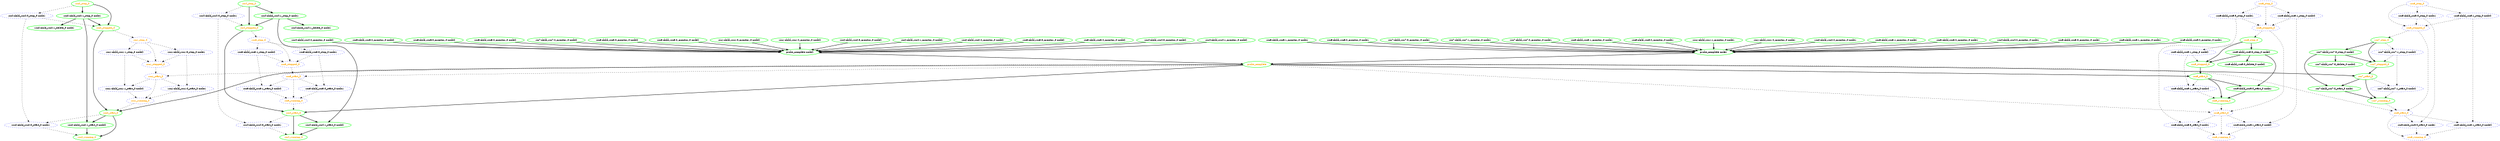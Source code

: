 digraph "g" {
	size = "30,30"
"probe_complete" [ style=bold color="green" fontcolor="orange" ]
"probe_complete node1" [ style=bold color="green" fontcolor="black" ]
"rsc1:child_rsc1:1_monitor_0 node1" [ style=bold color="green" fontcolor="black" ]
"rsc1:child_rsc1:2_monitor_0 node1" [ style=bold color="green" fontcolor="black" ]
"rsc2:child_rsc2:2_monitor_0 node1" [ style=bold color="green" fontcolor="black" ]
"rsc3:child_rsc3:1_monitor_0 node1" [ style=bold color="green" fontcolor="black" ]
"rsc3:child_rsc3:2_monitor_0 node1" [ style=bold color="green" fontcolor="black" ]
"rsc4:child_rsc4:2_monitor_0 node1" [ style=bold color="green" fontcolor="black" ]
"rsc5:child_rsc5:0_monitor_0 node1" [ style=bold color="green" fontcolor="black" ]
"rsc5:child_rsc5:1_monitor_0 node1" [ style=bold color="green" fontcolor="black" ]
"rsc5:child_rsc5:2_monitor_0 node1" [ style=bold color="green" fontcolor="black" ]
"rsc6:child_rsc6:1_monitor_0 node1" [ style=bold color="green" fontcolor="black" ]
"rsc6:child_rsc6:2_monitor_0 node1" [ style=bold color="green" fontcolor="black" ]
"rsc7:child_rsc7:0_monitor_0 node1" [ style=bold color="green" fontcolor="black" ]
"rsc7:child_rsc7:1_monitor_0 node1" [ style=bold color="green" fontcolor="black" ]
"rsc7:child_rsc7:2_monitor_0 node1" [ style=bold color="green" fontcolor="black" ]
"rsc8:child_rsc8:1_monitor_0 node1" [ style=bold color="green" fontcolor="black" ]
"rsc8:child_rsc8:2_monitor_0 node1" [ style=bold color="green" fontcolor="black" ]
"probe_complete node2" [ style=bold color="green" fontcolor="black" ]
"rsc1:child_rsc1:0_monitor_0 node2" [ style=bold color="green" fontcolor="black" ]
"rsc1:child_rsc1:2_monitor_0 node2" [ style=bold color="green" fontcolor="black" ]
"rsc2:child_rsc2:0_monitor_0 node2" [ style=bold color="green" fontcolor="black" ]
"rsc2:child_rsc2:1_monitor_0 node2" [ style=bold color="green" fontcolor="black" ]
"rsc2:child_rsc2:2_monitor_0 node2" [ style=bold color="green" fontcolor="black" ]
"rsc3:child_rsc3:0_monitor_0 node2" [ style=bold color="green" fontcolor="black" ]
"rsc3:child_rsc3:2_monitor_0 node2" [ style=bold color="green" fontcolor="black" ]
"rsc4:child_rsc4:0_monitor_0 node2" [ style=bold color="green" fontcolor="black" ]
"rsc4:child_rsc4:1_monitor_0 node2" [ style=bold color="green" fontcolor="black" ]
"rsc4:child_rsc4:2_monitor_0 node2" [ style=bold color="green" fontcolor="black" ]
"rsc5:child_rsc5:2_monitor_0 node2" [ style=bold color="green" fontcolor="black" ]
"rsc6:child_rsc6:0_monitor_0 node2" [ style=bold color="green" fontcolor="black" ]
"rsc6:child_rsc6:2_monitor_0 node2" [ style=bold color="green" fontcolor="black" ]
"rsc7:child_rsc7:2_monitor_0 node2" [ style=bold color="green" fontcolor="black" ]
"rsc8:child_rsc8:0_monitor_0 node2" [ style=bold color="green" fontcolor="black" ]
"rsc8:child_rsc8:2_monitor_0 node2" [ style=bold color="green" fontcolor="black" ]
"rsc1:child_rsc1:0_stop_0 node1" [ style="dashed" color="blue" fontcolor="black" ]
"rsc1:child_rsc1:0_start_0 node1" [ style="dashed" color="blue" fontcolor="black" ]
"rsc1:child_rsc1:1_stop_0 node2" [ style="dashed" color="blue" fontcolor="black" ]
"rsc1:child_rsc1:1_start_0 node2" [ style="dashed" color="blue" fontcolor="black" ]
"rsc1_start_0" [ style="dashed" color="blue" fontcolor="orange" ]
"rsc1_running_0" [ style="dashed" color="blue" fontcolor="orange" ]
"rsc1_stop_0" [ style="dashed" color="blue" fontcolor="orange" ]
"rsc1_stopped_0" [ style="dashed" color="blue" fontcolor="orange" ]
"rsc2:child_rsc2:0_stop_0 node1" [ style="dashed" color="blue" fontcolor="black" ]
"rsc2:child_rsc2:0_start_0 node1" [ style="dashed" color="blue" fontcolor="black" ]
"rsc2:child_rsc2:1_stop_0 node1" [ style=bold color="green" fontcolor="black" ]
"rsc2:child_rsc2:1_start_0 node2" [ style=bold color="green" fontcolor="black" ]
"rsc2:child_rsc2:1_delete_0 node1" [ style=bold color="green" fontcolor="black" ]
"rsc2_start_0" [ style=bold color="green" fontcolor="orange" ]
"rsc2_running_0" [ style=bold color="green" fontcolor="orange" ]
"rsc2_stop_0" [ style=bold color="green" fontcolor="orange" ]
"rsc2_stopped_0" [ style=bold color="green" fontcolor="orange" ]
"rsc3:child_rsc3:0_stop_0 node1" [ style="dashed" color="blue" fontcolor="black" ]
"rsc3:child_rsc3:0_start_0 node1" [ style="dashed" color="blue" fontcolor="black" ]
"rsc3:child_rsc3:1_stop_0 node2" [ style="dashed" color="blue" fontcolor="black" ]
"rsc3:child_rsc3:1_start_0 node2" [ style="dashed" color="blue" fontcolor="black" ]
"rsc3_start_0" [ style="dashed" color="blue" fontcolor="orange" ]
"rsc3_running_0" [ style="dashed" color="blue" fontcolor="orange" ]
"rsc3_stop_0" [ style="dashed" color="blue" fontcolor="orange" ]
"rsc3_stopped_0" [ style="dashed" color="blue" fontcolor="orange" ]
"rsc4:child_rsc4:0_stop_0 node1" [ style="dashed" color="blue" fontcolor="black" ]
"rsc4:child_rsc4:0_start_0 node1" [ style="dashed" color="blue" fontcolor="black" ]
"rsc4:child_rsc4:1_stop_0 node1" [ style=bold color="green" fontcolor="black" ]
"rsc4:child_rsc4:1_start_0 node2" [ style=bold color="green" fontcolor="black" ]
"rsc4:child_rsc4:1_delete_0 node1" [ style=bold color="green" fontcolor="black" ]
"rsc4_start_0" [ style=bold color="green" fontcolor="orange" ]
"rsc4_running_0" [ style=bold color="green" fontcolor="orange" ]
"rsc4_stop_0" [ style=bold color="green" fontcolor="orange" ]
"rsc4_stopped_0" [ style=bold color="green" fontcolor="orange" ]
"rsc5:child_rsc5:0_stop_0 node2" [ style=bold color="green" fontcolor="black" ]
"rsc5:child_rsc5:0_start_0 node1" [ style=bold color="green" fontcolor="black" ]
"rsc5:child_rsc5:0_delete_0 node2" [ style=bold color="green" fontcolor="black" ]
"rsc5:child_rsc5:1_stop_0 node2" [ style="dashed" color="blue" fontcolor="black" ]
"rsc5:child_rsc5:1_start_0 node2" [ style="dashed" color="blue" fontcolor="black" ]
"rsc5_start_0" [ style=bold color="green" fontcolor="orange" ]
"rsc5_running_0" [ style=bold color="green" fontcolor="orange" ]
"rsc5_stop_0" [ style=bold color="green" fontcolor="orange" ]
"rsc5_stopped_0" [ style=bold color="green" fontcolor="orange" ]
"rsc6:child_rsc6:0_stop_0 node1" [ style="dashed" color="blue" fontcolor="black" ]
"rsc6:child_rsc6:0_start_0 node1" [ style="dashed" color="blue" fontcolor="black" ]
"rsc6:child_rsc6:1_stop_0 node2" [ style="dashed" color="blue" fontcolor="black" ]
"rsc6:child_rsc6:1_start_0 node2" [ style="dashed" color="blue" fontcolor="black" ]
"rsc6_start_0" [ style="dashed" color="blue" fontcolor="orange" ]
"rsc6_running_0" [ style="dashed" color="blue" fontcolor="orange" ]
"rsc6_stop_0" [ style="dashed" color="blue" fontcolor="orange" ]
"rsc6_stopped_0" [ style="dashed" color="blue" fontcolor="orange" ]
"rsc7:child_rsc7:0_stop_0 node2" [ style=bold color="green" fontcolor="black" ]
"rsc7:child_rsc7:0_start_0 node1" [ style=bold color="green" fontcolor="black" ]
"rsc7:child_rsc7:0_delete_0 node2" [ style=bold color="green" fontcolor="black" ]
"rsc7:child_rsc7:1_stop_0 node2" [ style="dashed" color="blue" fontcolor="black" ]
"rsc7:child_rsc7:1_start_0 node2" [ style="dashed" color="blue" fontcolor="black" ]
"rsc7_start_0" [ style=bold color="green" fontcolor="orange" ]
"rsc7_running_0" [ style=bold color="green" fontcolor="orange" ]
"rsc7_stop_0" [ style=bold color="green" fontcolor="orange" ]
"rsc7_stopped_0" [ style=bold color="green" fontcolor="orange" ]
"rsc8:child_rsc8:0_stop_0 node1" [ style="dashed" color="blue" fontcolor="black" ]
"rsc8:child_rsc8:0_start_0 node1" [ style="dashed" color="blue" fontcolor="black" ]
"rsc8:child_rsc8:1_stop_0 node2" [ style="dashed" color="blue" fontcolor="black" ]
"rsc8:child_rsc8:1_start_0 node2" [ style="dashed" color="blue" fontcolor="black" ]
"rsc8_start_0" [ style="dashed" color="blue" fontcolor="orange" ]
"rsc8_running_0" [ style="dashed" color="blue" fontcolor="orange" ]
"rsc8_stop_0" [ style="dashed" color="blue" fontcolor="orange" ]
"rsc8_stopped_0" [ style="dashed" color="blue" fontcolor="orange" ]
"probe_complete node1" -> "probe_complete" [ style = bold]
"probe_complete node2" -> "probe_complete" [ style = bold]
"rsc1:child_rsc1:1_monitor_0 node1" -> "probe_complete node1" [ style = bold]
"rsc1:child_rsc1:2_monitor_0 node1" -> "probe_complete node1" [ style = bold]
"rsc2:child_rsc2:2_monitor_0 node1" -> "probe_complete node1" [ style = bold]
"rsc3:child_rsc3:1_monitor_0 node1" -> "probe_complete node1" [ style = bold]
"rsc3:child_rsc3:2_monitor_0 node1" -> "probe_complete node1" [ style = bold]
"rsc4:child_rsc4:2_monitor_0 node1" -> "probe_complete node1" [ style = bold]
"rsc5:child_rsc5:0_monitor_0 node1" -> "probe_complete node1" [ style = bold]
"rsc5:child_rsc5:1_monitor_0 node1" -> "probe_complete node1" [ style = bold]
"rsc5:child_rsc5:2_monitor_0 node1" -> "probe_complete node1" [ style = bold]
"rsc6:child_rsc6:1_monitor_0 node1" -> "probe_complete node1" [ style = bold]
"rsc6:child_rsc6:2_monitor_0 node1" -> "probe_complete node1" [ style = bold]
"rsc7:child_rsc7:0_monitor_0 node1" -> "probe_complete node1" [ style = bold]
"rsc7:child_rsc7:1_monitor_0 node1" -> "probe_complete node1" [ style = bold]
"rsc7:child_rsc7:2_monitor_0 node1" -> "probe_complete node1" [ style = bold]
"rsc8:child_rsc8:1_monitor_0 node1" -> "probe_complete node1" [ style = bold]
"rsc8:child_rsc8:2_monitor_0 node1" -> "probe_complete node1" [ style = bold]
"rsc1:child_rsc1:0_monitor_0 node2" -> "probe_complete node2" [ style = bold]
"rsc1:child_rsc1:2_monitor_0 node2" -> "probe_complete node2" [ style = bold]
"rsc2:child_rsc2:0_monitor_0 node2" -> "probe_complete node2" [ style = bold]
"rsc2:child_rsc2:1_monitor_0 node2" -> "probe_complete node2" [ style = bold]
"rsc2:child_rsc2:2_monitor_0 node2" -> "probe_complete node2" [ style = bold]
"rsc3:child_rsc3:0_monitor_0 node2" -> "probe_complete node2" [ style = bold]
"rsc3:child_rsc3:2_monitor_0 node2" -> "probe_complete node2" [ style = bold]
"rsc4:child_rsc4:0_monitor_0 node2" -> "probe_complete node2" [ style = bold]
"rsc4:child_rsc4:1_monitor_0 node2" -> "probe_complete node2" [ style = bold]
"rsc4:child_rsc4:2_monitor_0 node2" -> "probe_complete node2" [ style = bold]
"rsc5:child_rsc5:2_monitor_0 node2" -> "probe_complete node2" [ style = bold]
"rsc6:child_rsc6:0_monitor_0 node2" -> "probe_complete node2" [ style = bold]
"rsc6:child_rsc6:2_monitor_0 node2" -> "probe_complete node2" [ style = bold]
"rsc7:child_rsc7:2_monitor_0 node2" -> "probe_complete node2" [ style = bold]
"rsc8:child_rsc8:0_monitor_0 node2" -> "probe_complete node2" [ style = bold]
"rsc8:child_rsc8:2_monitor_0 node2" -> "probe_complete node2" [ style = bold]
"rsc1_stop_0" -> "rsc1:child_rsc1:0_stop_0 node1" [ style = dashed]
"rsc1:child_rsc1:0_stop_0 node1" -> "rsc1:child_rsc1:0_start_0 node1" [ style = dashed]
"rsc1_start_0" -> "rsc1:child_rsc1:0_start_0 node1" [ style = dashed]
"rsc1_stop_0" -> "rsc1:child_rsc1:1_stop_0 node2" [ style = dashed]
"rsc1:child_rsc1:1_stop_0 node2" -> "rsc1:child_rsc1:1_start_0 node2" [ style = dashed]
"rsc1_start_0" -> "rsc1:child_rsc1:1_start_0 node2" [ style = dashed]
"probe_complete" -> "rsc1_start_0" [ style = dashed]
"rsc1_stopped_0" -> "rsc1_start_0" [ style = dashed]
"rsc1_start_0" -> "rsc1_running_0" [ style = dashed]
"rsc1:child_rsc1:0_start_0 node1" -> "rsc1_running_0" [ style = dashed]
"rsc1:child_rsc1:1_start_0 node2" -> "rsc1_running_0" [ style = dashed]
"rsc2_stopped_0" -> "rsc1_stop_0" [ style = dashed]
"rsc1_stop_0" -> "rsc1_stopped_0" [ style = dashed]
"rsc1:child_rsc1:0_stop_0 node1" -> "rsc1_stopped_0" [ style = dashed]
"rsc1:child_rsc1:1_stop_0 node2" -> "rsc1_stopped_0" [ style = dashed]
"rsc2_stop_0" -> "rsc2:child_rsc2:0_stop_0 node1" [ style = dashed]
"rsc2:child_rsc2:0_stop_0 node1" -> "rsc2:child_rsc2:0_start_0 node1" [ style = dashed]
"rsc2_start_0" -> "rsc2:child_rsc2:0_start_0 node1" [ style = dashed]
"rsc2_stop_0" -> "rsc2:child_rsc2:1_stop_0 node1" [ style = bold]
"rsc2:child_rsc2:1_stop_0 node1" -> "rsc2:child_rsc2:1_start_0 node2" [ style = bold]
"rsc2_start_0" -> "rsc2:child_rsc2:1_start_0 node2" [ style = bold]
"rsc2:child_rsc2:1_stop_0 node1" -> "rsc2:child_rsc2:1_delete_0 node1" [ style = bold]
"probe_complete" -> "rsc2_start_0" [ style = bold]
"rsc1_running_0" -> "rsc2_start_0" [ style = dashed]
"rsc2_stopped_0" -> "rsc2_start_0" [ style = bold]
"rsc2:child_rsc2:0_start_0 node1" -> "rsc2_running_0" [ style = dashed]
"rsc2:child_rsc2:1_start_0 node2" -> "rsc2_running_0" [ style = bold]
"rsc2_start_0" -> "rsc2_running_0" [ style = bold]
"rsc2:child_rsc2:0_stop_0 node1" -> "rsc2_stopped_0" [ style = dashed]
"rsc2:child_rsc2:1_stop_0 node1" -> "rsc2_stopped_0" [ style = bold]
"rsc2_stop_0" -> "rsc2_stopped_0" [ style = bold]
"rsc3_stop_0" -> "rsc3:child_rsc3:0_stop_0 node1" [ style = dashed]
"rsc3:child_rsc3:0_stop_0 node1" -> "rsc3:child_rsc3:0_start_0 node1" [ style = dashed]
"rsc3_start_0" -> "rsc3:child_rsc3:0_start_0 node1" [ style = dashed]
"rsc3_stop_0" -> "rsc3:child_rsc3:1_stop_0 node2" [ style = dashed]
"rsc3:child_rsc3:1_stop_0 node2" -> "rsc3:child_rsc3:1_start_0 node2" [ style = dashed]
"rsc3_start_0" -> "rsc3:child_rsc3:1_start_0 node2" [ style = dashed]
"probe_complete" -> "rsc3_start_0" [ style = dashed]
"rsc3_stopped_0" -> "rsc3_start_0" [ style = dashed]
"rsc3_start_0" -> "rsc3_running_0" [ style = dashed]
"rsc3:child_rsc3:0_start_0 node1" -> "rsc3_running_0" [ style = dashed]
"rsc3:child_rsc3:1_start_0 node2" -> "rsc3_running_0" [ style = dashed]
"rsc4_stopped_0" -> "rsc3_stop_0" [ style = dashed]
"rsc3_stop_0" -> "rsc3_stopped_0" [ style = dashed]
"rsc3:child_rsc3:0_stop_0 node1" -> "rsc3_stopped_0" [ style = dashed]
"rsc3:child_rsc3:1_stop_0 node2" -> "rsc3_stopped_0" [ style = dashed]
"rsc4_stop_0" -> "rsc4:child_rsc4:0_stop_0 node1" [ style = dashed]
"rsc4:child_rsc4:0_stop_0 node1" -> "rsc4:child_rsc4:0_start_0 node1" [ style = dashed]
"rsc4_start_0" -> "rsc4:child_rsc4:0_start_0 node1" [ style = dashed]
"rsc4_stop_0" -> "rsc4:child_rsc4:1_stop_0 node1" [ style = bold]
"rsc4:child_rsc4:1_stop_0 node1" -> "rsc4:child_rsc4:1_start_0 node2" [ style = bold]
"rsc4_start_0" -> "rsc4:child_rsc4:1_start_0 node2" [ style = bold]
"rsc4:child_rsc4:1_stop_0 node1" -> "rsc4:child_rsc4:1_delete_0 node1" [ style = bold]
"probe_complete" -> "rsc4_start_0" [ style = bold]
"rsc3_running_0" -> "rsc4_start_0" [ style = dashed]
"rsc4_stopped_0" -> "rsc4_start_0" [ style = bold]
"rsc4:child_rsc4:0_start_0 node1" -> "rsc4_running_0" [ style = dashed]
"rsc4:child_rsc4:1_start_0 node2" -> "rsc4_running_0" [ style = bold]
"rsc4_start_0" -> "rsc4_running_0" [ style = bold]
"rsc4:child_rsc4:0_stop_0 node1" -> "rsc4_stopped_0" [ style = dashed]
"rsc4:child_rsc4:1_stop_0 node1" -> "rsc4_stopped_0" [ style = bold]
"rsc4_stop_0" -> "rsc4_stopped_0" [ style = bold]
"rsc5_stop_0" -> "rsc5:child_rsc5:0_stop_0 node2" [ style = bold]
"rsc5:child_rsc5:0_stop_0 node2" -> "rsc5:child_rsc5:0_start_0 node1" [ style = bold]
"rsc5_start_0" -> "rsc5:child_rsc5:0_start_0 node1" [ style = bold]
"rsc5:child_rsc5:0_stop_0 node2" -> "rsc5:child_rsc5:0_delete_0 node2" [ style = bold]
"rsc5_stop_0" -> "rsc5:child_rsc5:1_stop_0 node2" [ style = dashed]
"rsc5:child_rsc5:1_stop_0 node2" -> "rsc5:child_rsc5:1_start_0 node2" [ style = dashed]
"rsc5_start_0" -> "rsc5:child_rsc5:1_start_0 node2" [ style = dashed]
"probe_complete" -> "rsc5_start_0" [ style = bold]
"rsc5_stopped_0" -> "rsc5_start_0" [ style = bold]
"rsc5:child_rsc5:0_start_0 node1" -> "rsc5_running_0" [ style = bold]
"rsc5:child_rsc5:1_start_0 node2" -> "rsc5_running_0" [ style = dashed]
"rsc5_start_0" -> "rsc5_running_0" [ style = bold]
"rsc6_stopped_0" -> "rsc5_stop_0" [ style = dashed]
"rsc5:child_rsc5:0_stop_0 node2" -> "rsc5_stopped_0" [ style = bold]
"rsc5:child_rsc5:1_stop_0 node2" -> "rsc5_stopped_0" [ style = dashed]
"rsc5_stop_0" -> "rsc5_stopped_0" [ style = bold]
"rsc6_stop_0" -> "rsc6:child_rsc6:0_stop_0 node1" [ style = dashed]
"rsc6:child_rsc6:0_stop_0 node1" -> "rsc6:child_rsc6:0_start_0 node1" [ style = dashed]
"rsc6_start_0" -> "rsc6:child_rsc6:0_start_0 node1" [ style = dashed]
"rsc6_stop_0" -> "rsc6:child_rsc6:1_stop_0 node2" [ style = dashed]
"rsc6:child_rsc6:1_stop_0 node2" -> "rsc6:child_rsc6:1_start_0 node2" [ style = dashed]
"rsc6_start_0" -> "rsc6:child_rsc6:1_start_0 node2" [ style = dashed]
"rsc5_running_0" -> "rsc6_start_0" [ style = dashed]
"probe_complete" -> "rsc6_start_0" [ style = dashed]
"rsc6_stopped_0" -> "rsc6_start_0" [ style = dashed]
"rsc6_start_0" -> "rsc6_running_0" [ style = dashed]
"rsc6:child_rsc6:0_start_0 node1" -> "rsc6_running_0" [ style = dashed]
"rsc6:child_rsc6:1_start_0 node2" -> "rsc6_running_0" [ style = dashed]
"rsc6_stop_0" -> "rsc6_stopped_0" [ style = dashed]
"rsc6:child_rsc6:0_stop_0 node1" -> "rsc6_stopped_0" [ style = dashed]
"rsc6:child_rsc6:1_stop_0 node2" -> "rsc6_stopped_0" [ style = dashed]
"rsc7_stop_0" -> "rsc7:child_rsc7:0_stop_0 node2" [ style = bold]
"rsc7:child_rsc7:0_stop_0 node2" -> "rsc7:child_rsc7:0_start_0 node1" [ style = bold]
"rsc7_start_0" -> "rsc7:child_rsc7:0_start_0 node1" [ style = bold]
"rsc7:child_rsc7:0_stop_0 node2" -> "rsc7:child_rsc7:0_delete_0 node2" [ style = bold]
"rsc7_stop_0" -> "rsc7:child_rsc7:1_stop_0 node2" [ style = dashed]
"rsc7:child_rsc7:1_stop_0 node2" -> "rsc7:child_rsc7:1_start_0 node2" [ style = dashed]
"rsc7_start_0" -> "rsc7:child_rsc7:1_start_0 node2" [ style = dashed]
"probe_complete" -> "rsc7_start_0" [ style = bold]
"rsc7_stopped_0" -> "rsc7_start_0" [ style = bold]
"rsc7:child_rsc7:0_start_0 node1" -> "rsc7_running_0" [ style = bold]
"rsc7:child_rsc7:1_start_0 node2" -> "rsc7_running_0" [ style = dashed]
"rsc7_start_0" -> "rsc7_running_0" [ style = bold]
"rsc8_stopped_0" -> "rsc7_stop_0" [ style = dashed]
"rsc7:child_rsc7:0_stop_0 node2" -> "rsc7_stopped_0" [ style = bold]
"rsc7:child_rsc7:1_stop_0 node2" -> "rsc7_stopped_0" [ style = dashed]
"rsc7_stop_0" -> "rsc7_stopped_0" [ style = bold]
"rsc8_stop_0" -> "rsc8:child_rsc8:0_stop_0 node1" [ style = dashed]
"rsc8:child_rsc8:0_stop_0 node1" -> "rsc8:child_rsc8:0_start_0 node1" [ style = dashed]
"rsc8_start_0" -> "rsc8:child_rsc8:0_start_0 node1" [ style = dashed]
"rsc8_stop_0" -> "rsc8:child_rsc8:1_stop_0 node2" [ style = dashed]
"rsc8:child_rsc8:1_stop_0 node2" -> "rsc8:child_rsc8:1_start_0 node2" [ style = dashed]
"rsc8_start_0" -> "rsc8:child_rsc8:1_start_0 node2" [ style = dashed]
"rsc7_running_0" -> "rsc8_start_0" [ style = dashed]
"probe_complete" -> "rsc8_start_0" [ style = dashed]
"rsc8_stopped_0" -> "rsc8_start_0" [ style = dashed]
"rsc8_start_0" -> "rsc8_running_0" [ style = dashed]
"rsc8:child_rsc8:0_start_0 node1" -> "rsc8_running_0" [ style = dashed]
"rsc8:child_rsc8:1_start_0 node2" -> "rsc8_running_0" [ style = dashed]
"rsc8_stop_0" -> "rsc8_stopped_0" [ style = dashed]
"rsc8:child_rsc8:0_stop_0 node1" -> "rsc8_stopped_0" [ style = dashed]
"rsc8:child_rsc8:1_stop_0 node2" -> "rsc8_stopped_0" [ style = dashed]
}
